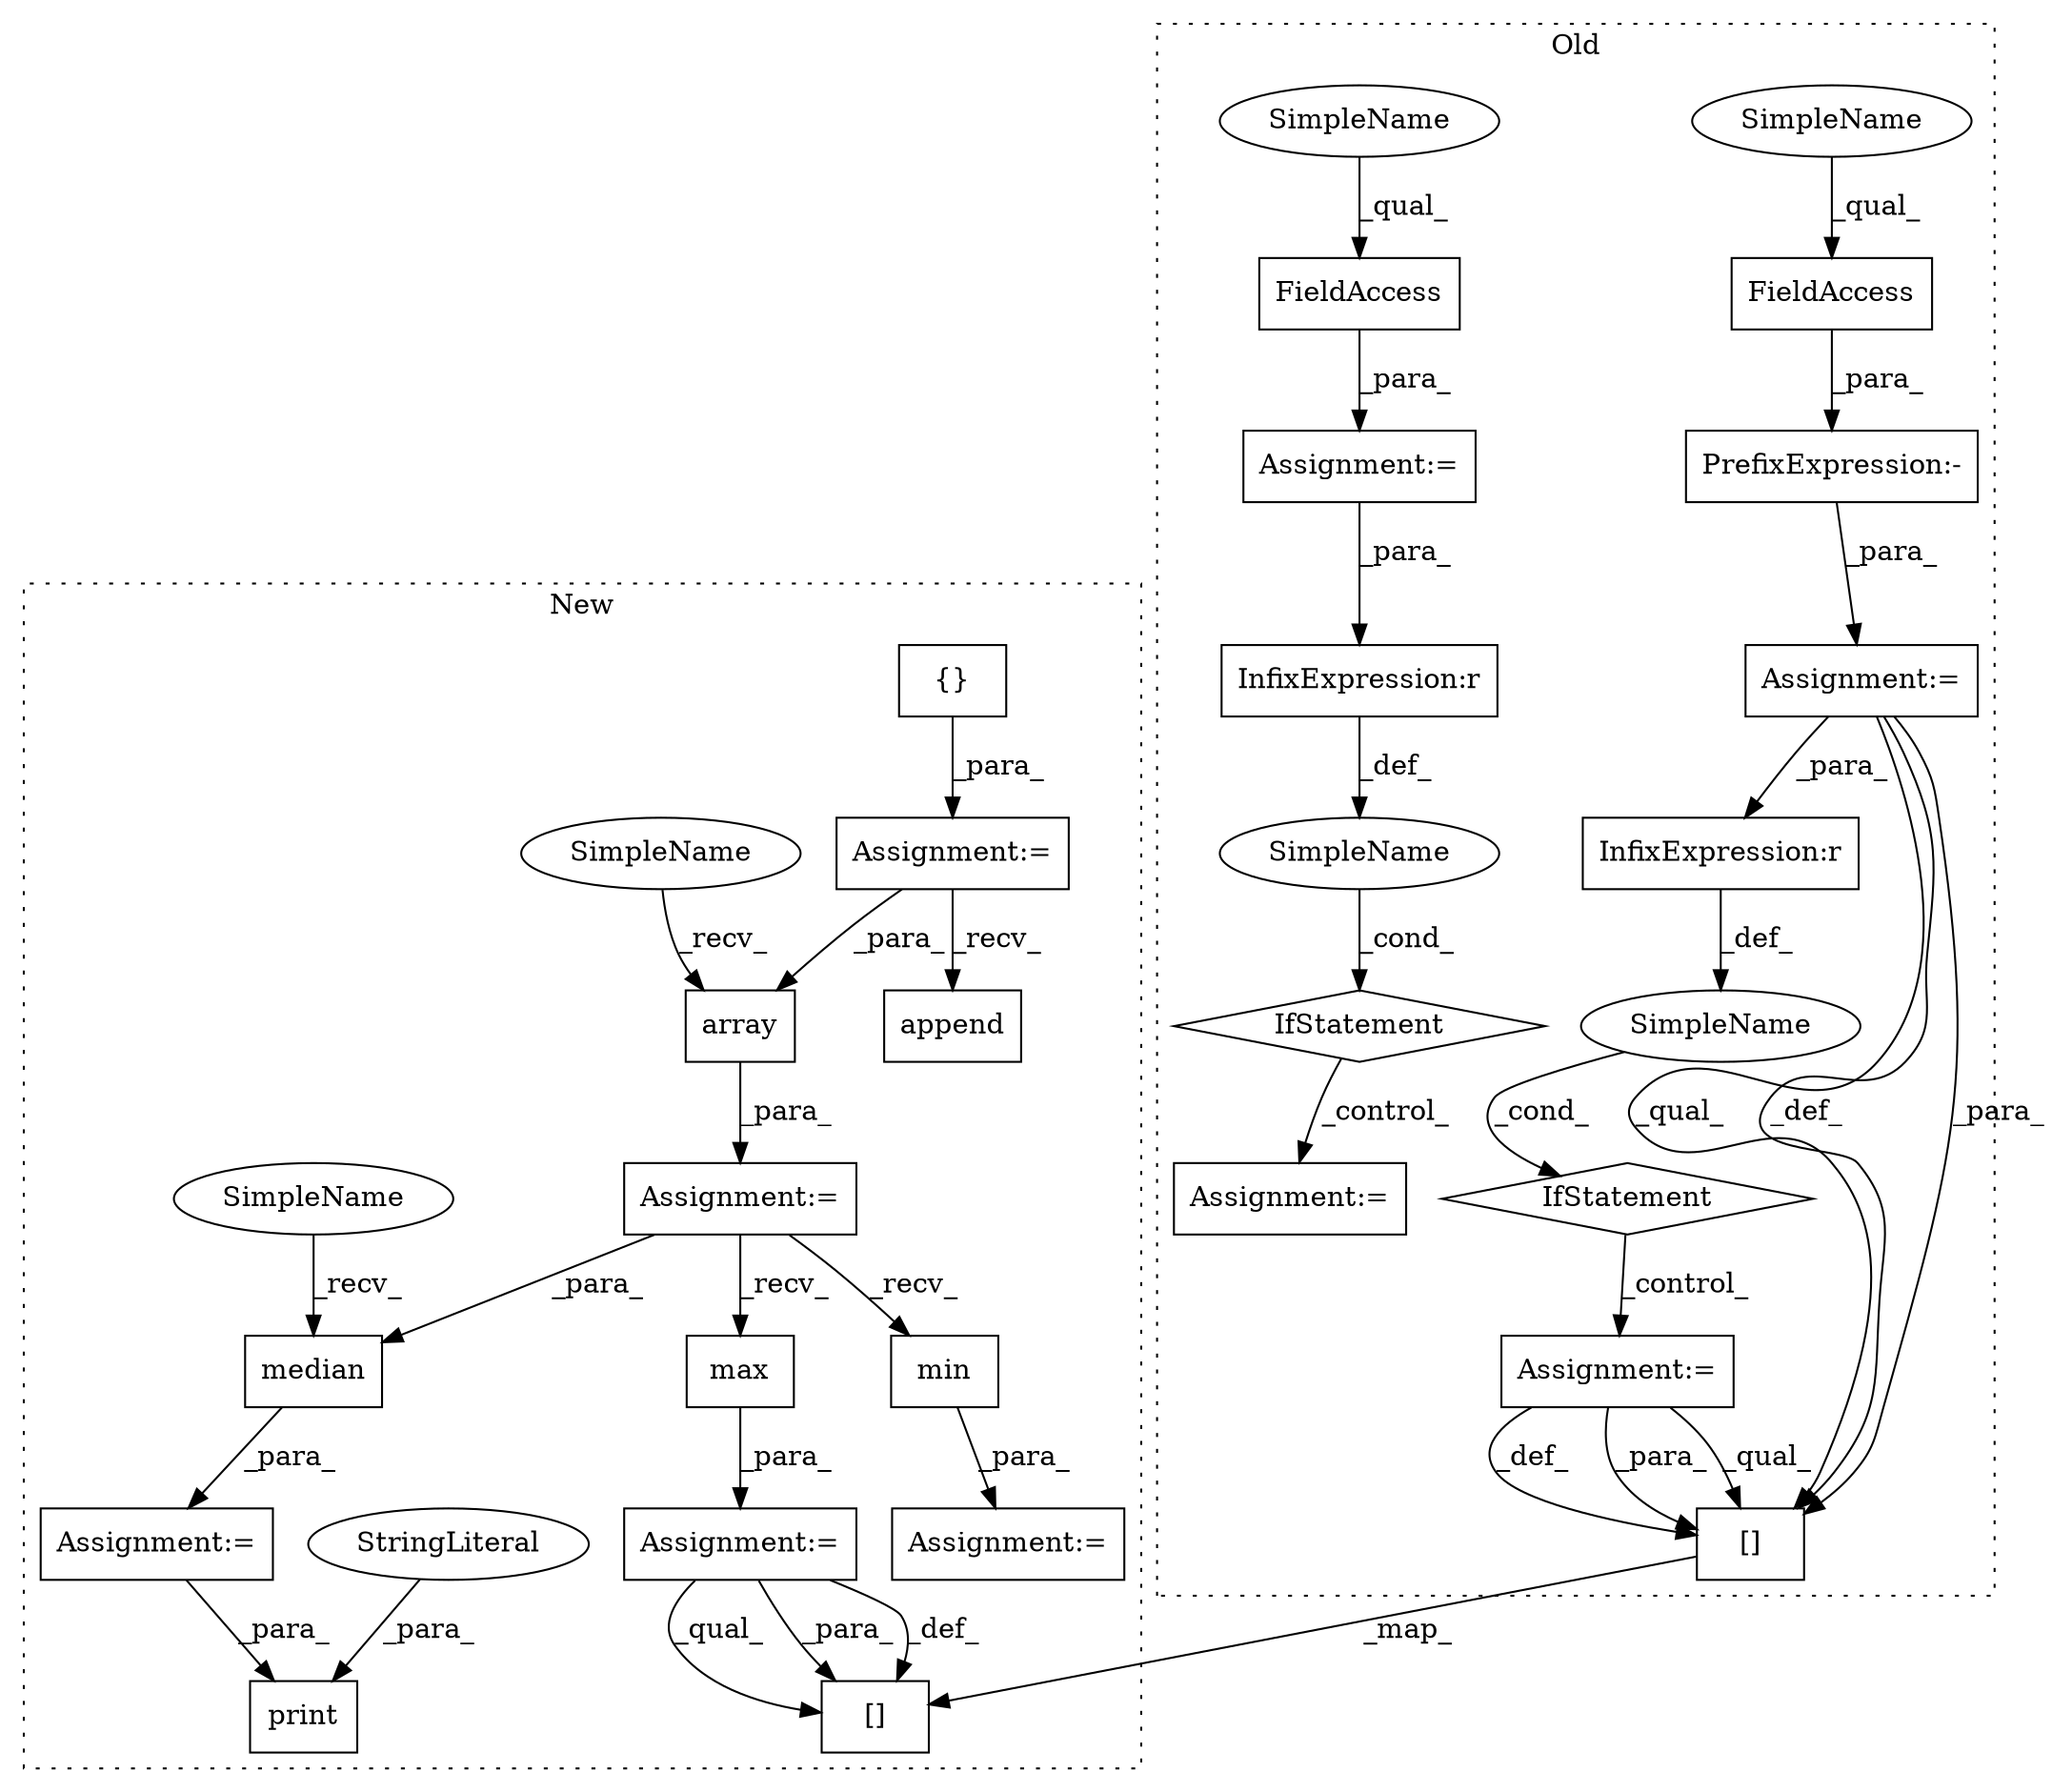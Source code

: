 digraph G {
subgraph cluster0 {
1 [label="IfStatement" a="25" s="1849,1881" l="4,2" shape="diamond"];
3 [label="Assignment:=" a="7" s="1909" l="1" shape="box"];
4 [label="SimpleName" a="42" s="" l="" shape="ellipse"];
5 [label="InfixExpression:r" a="27" s="1862" l="3" shape="box"];
9 [label="PrefixExpression:-" a="38" s="1681" l="1" shape="box"];
13 [label="FieldAccess" a="22" s="1682" l="9" shape="box"];
14 [label="FieldAccess" a="22" s="1714" l="9" shape="box"];
16 [label="Assignment:=" a="7" s="1680" l="1" shape="box"];
19 [label="Assignment:=" a="7" s="1713" l="1" shape="box"];
20 [label="InfixExpression:r" a="27" s="1948" l="3" shape="box"];
21 [label="IfStatement" a="25" s="1935,1967" l="4,2" shape="diamond"];
22 [label="SimpleName" a="42" s="" l="" shape="ellipse"];
23 [label="Assignment:=" a="7" s="1995" l="1" shape="box"];
27 [label="[]" a="2" s="2945,3027" l="14,2" shape="box"];
31 [label="SimpleName" a="42" s="1682" l="5" shape="ellipse"];
32 [label="SimpleName" a="42" s="1714" l="5" shape="ellipse"];
label = "Old";
style="dotted";
}
subgraph cluster1 {
2 [label="median" a="32" s="2054,2069" l="7,1" shape="box"];
6 [label="array" a="32" s="1933,1947" l="6,1" shape="box"];
7 [label="{}" a="4" s="1752" l="2" shape="box"];
8 [label="max" a="32" s="1980" l="5" shape="box"];
10 [label="print" a="32" s="2190,2246" l="6,1" shape="box"];
11 [label="StringLiteral" a="45" s="2196" l="30" shape="ellipse"];
12 [label="min" a="32" s="2017" l="5" shape="box"];
15 [label="Assignment:=" a="7" s="1926" l="1" shape="box"];
17 [label="Assignment:=" a="7" s="2007" l="1" shape="box"];
18 [label="Assignment:=" a="7" s="1970" l="1" shape="box"];
24 [label="Assignment:=" a="7" s="1742" l="1" shape="box"];
25 [label="Assignment:=" a="7" s="2047" l="1" shape="box"];
26 [label="append" a="32" s="1889,1905" l="7,1" shape="box"];
28 [label="[]" a="2" s="3063,3145" l="14,2" shape="box"];
29 [label="SimpleName" a="42" s="1927" l="5" shape="ellipse"];
30 [label="SimpleName" a="42" s="2048" l="5" shape="ellipse"];
label = "New";
style="dotted";
}
1 -> 3 [label="_control_"];
2 -> 25 [label="_para_"];
3 -> 27 [label="_def_"];
3 -> 27 [label="_para_"];
3 -> 27 [label="_qual_"];
4 -> 1 [label="_cond_"];
5 -> 4 [label="_def_"];
6 -> 15 [label="_para_"];
7 -> 24 [label="_para_"];
8 -> 18 [label="_para_"];
9 -> 16 [label="_para_"];
11 -> 10 [label="_para_"];
12 -> 17 [label="_para_"];
13 -> 9 [label="_para_"];
14 -> 19 [label="_para_"];
15 -> 8 [label="_recv_"];
15 -> 2 [label="_para_"];
15 -> 12 [label="_recv_"];
16 -> 5 [label="_para_"];
16 -> 27 [label="_qual_"];
16 -> 27 [label="_def_"];
16 -> 27 [label="_para_"];
18 -> 28 [label="_def_"];
18 -> 28 [label="_qual_"];
18 -> 28 [label="_para_"];
19 -> 20 [label="_para_"];
20 -> 22 [label="_def_"];
21 -> 23 [label="_control_"];
22 -> 21 [label="_cond_"];
24 -> 6 [label="_para_"];
24 -> 26 [label="_recv_"];
25 -> 10 [label="_para_"];
27 -> 28 [label="_map_"];
29 -> 6 [label="_recv_"];
30 -> 2 [label="_recv_"];
31 -> 13 [label="_qual_"];
32 -> 14 [label="_qual_"];
}